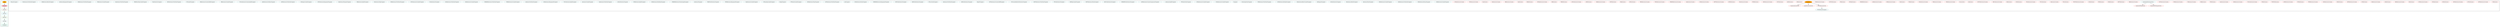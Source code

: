 digraph G {
subgraph cluster_legend{ 
bgcolor=mintcream;
_Activity[color = red];
_Service[color = royalblue];
_Provider[color = violet];
_Reciever[color = peru];
_Fragment[color = teal];
_Main[style=filled, fillcolor=orange, color = mintcream];
_Exported[style=filled, fillcolor=lightpink, color = mintcream];
_Main -> _Exported -> _Activity -> _Service -> _Reciever -> _Provider -> _Fragment; 
}
subgraph cluster_component{ 
STAdventure[color = red];
GamebookListActivity[color = red];
DOTDAdventureCreation[color = red];
SOTSAdventure[color = red];
MOMAdventureCreation[color = red];
MOMAdventure[color = red];
SOTAAdventure[color = red];
COTAdventureCreation[color = red];
RCAdventure[color = red];
HOHAdventureCreation[color = red];
GODAdventure[color = red];
DDAdventureCreation[color = red];
COTAdventure[color = red];
EOTDAdventureCreation[color = red];
DODAdventure[color = red];
GamebookWikiaActivity[color = red];
COMAdventureCreation[color = red];
TPOPAdventureCreation[color = red];
TFODAdventure[color = red];
AWFAdventureCreation[color = red];
TWOFMAdventure[color = red];
POEAdventure[color = red];
TCOCAdventureCreation[color = red];
GamebookFullImageActivity[color = red];
COHAdventureCreation[color = red];
SLAdventureCreation[color = red];
TOTAdventure[color = red];
SOBAdventure[color = red];
STAdventureCreation[color = red];
POFAdventureCreation[color = red];
COTSAdventureCreation[color = red];
GamebookSelectionActivity[color = red];
MRAdventureCreation[color = red];
HOTWAdventure[color = red];
COHAdventure[color = red];
POFAdventure[color = red];
SOSAdventure[color = red];
LoadAdventureActivity[color = red];
TWOFMAdventureCreation[color = red];
TOCAdventure[color = red];
SAdventureCreation[color = red];
TCOCAdventure[color = red];
TOCAdventureCreation[color = red];
COMAdventure[color = red];
DDAdventure[color = red];
BNCAdventureCreation[color = red];
COTSWAdventureCreation[color = red];
SAdventure[color = red];
ErrorActivity[color = red];
TODAdventureCreation[color = red];
FFAdventureCreation[color = red];
SOSAdventureCreation[color = red];
TODAdventure[color = red];
SSAdventure[color = red];
BWAdventureCreation[color = red];
AODAdventureCreation[color = red];
STRIDERAdventure[color = red];
IOTLKAdventure[color = red];
FFAdventure[color = red];
COTSWAdventure[color = red];
POEAdventureCreation[color = red];
MainActivity[style=filled, fillcolor=orange, color = red];
BWAdventure[color = red];
AODAdventure[color = red];
COTSAdventure[color = red];
DODAdventureCreation[color = red];
TPOPAdventure[color = red];
RCAdventureCreation[color = red];
EOTDAdventure[color = red];
HOTWAdventureCreation[color = red];
GODAdventureCreation[color = red];
SAAdventureCreation[color = red];
STRIDERAdventureCreation[color = red];
TFODAdventureCreation[color = red];
TROKAdventureCreation[color = red];
BNCAdventure[color = red];
MRAdventure[color = red];
DOTDAdventure[color = red];
SOBAdventureCreation[color = red];
AWFAdventure[color = red];
SOTSAdventureCreation[color = red];
TROKAdventure[color = red];
RPAdventure[color = red];
IOTLKAdventureCreation[color = red];
HOHAdventure[color = red];
SAAdventure[color = red];
RPAdventureCreation[color = red];
SSAdventureCreation[color = red];
SLAdventure[color = red];
TOTAdventureCreation[color = red];
TCPreferenceActivity[color = red];
SOTAAdventureCreation[color = red];
COHAdventureCombatFragment[color = teal];
DODAdventurePoisonFragment[color = teal];
GODAdventureVitalStatsFragment[color = teal];
DODAdventureCombatFragment[color = teal];
AdventureNotesFragment[color = teal];
RCAdventureRobotFragment[color = teal];
SLVitalStatisticsFragment[color = teal];
SAWeaponsFragment[color = teal];
RCAdventureRobotCombatFragment[color = teal];
COMAdventureKuddamFragment[color = teal];
POFAdventureVitalStatsFragment[color = teal];
SLStarshipStatsFragment[color = teal];
Fragment[color = teal];
COMAdventureCombatFragment[color = teal];
SOTAAdventureCombatFragment[color = teal];
FFVehicleStatsFragment[color = teal];
AdventureSpellsFragment[color = teal];
AWFAdventureCreationSuperpowerFragment[color = teal];
STRIDERVitalStatisticsFragment[color = teal];
BNCVitalStatisticsFragment[color = teal];
HOTWAdventureNotesFragment[color = teal];
SOBShipCombatFragment[color = teal];
FFVitalStatisticsFragment[color = teal];
HOTWAdventureVitalStatsFragment[color = teal];
STCrewAndShipVitalStatisticsFragment[color = teal];
SOTSAdventureCreationSkillFragment[color = teal];
ReportFragment[color = teal];
SOBVitalStatisticsFragment[color = teal];
SAdventureVitalStatsFragment[color = teal];
STCrewStatsFragment[color = teal];
HOHVitalStatisticsFragment[color = teal];
POFVitalStatisticsFragment[color = teal];
STRIDERAdventureEquipmentFragment[color = teal];
COMAdventureNotesFragment[color = teal];
ListFragment[color = teal];
SOTSAdventureVitalStatsFragment[color = teal];
SOTAAdventureTimeFragment[color = teal];
FFVehicleCombatFragment[color = teal];
DialogFragment[color = teal];
STStarshipCombatFragment[color = teal];
SAAdventureCombatFragment[color = teal];
TPOPAdventureEquipmentFragment[color = teal];
TROKVitalStatisticsFragment[color = teal];
AdventureFragment[color = teal];
STRIDERAdventureTimeOxygenFragment[color = teal];
DODAdventureMedallionFragment[color = teal];
POFAdventureSpellsFragment[color = teal];
SAVitalStatisticsFragment[color = teal];
SAAdventureVitalStatsFragment[color = teal];
AdventureCombatFragment[color = teal];
TCOCAdventureSpellsFragment[color = teal];
GODAdventureEquipmentFragment[color = teal];
AdventureVitalStatsFragment[color = teal];
TROKAdventureCombatFragment[color = teal];
STRIDERAdventureVitalStatsFragment[color = teal];
GODAdventureCombatFragment[color = teal];
GamebookSelectionActivity[color = teal];
COMAdventureVitalStatsFragment[color = teal];
SVitalStatisticsFragment[color = teal];
SOTSAdventureCombatFragment[color = teal];
HOHAdventureVitalStatsFragment[color = teal];
SSAdventureMapFragment[color = teal];
MRAdventureSpellsFragment[color = teal];
SAAdventureWeaponsFragment[color = teal];
SOTSAdventureEquipmentFragment[color = teal];
SLWeaponCombatFragment[color = teal];
AWFAdventureVitalStatsFragment[color = teal];
AODAdventureSoldiersFragment[color = teal];
TCPreferenceFragment[color = teal];
TCOCAdventureCreationSpellsFragment[color = teal];
RPAdventureCombatFragment[color = teal];
MRAdventureCreationSkillsFragment[color = teal];
STCombatFragment[color = teal];
BNCAdventureVitalStatsFragment[color = teal];
VitalStatisticsFragment[color = teal];
TROKStarShipCombatFragment[color = teal];
SLAdventureVitalStatsFragment[color = teal];
FFAdventureCombatFragment[color = teal];
SOBAdventureVitalStatsFragment[color = teal];
AdventureEquipmentFragment[color = teal];
SOBAdventureBootyFragment[color = teal];
RCAdventureVitalStatsFragment[color = teal];
PotionsFragment[color = teal];
GamebookSelectionActivity->GamebookWikiaActivity;
GamebookSelectionActivity->GamebookFullImageActivity;
MainActivity->LoadAdventureActivity;
MainActivity->GamebookListActivity;
MainActivity->TCPreferenceActivity;
TCPreferenceActivity->TCPreferenceFragment;
}
}
